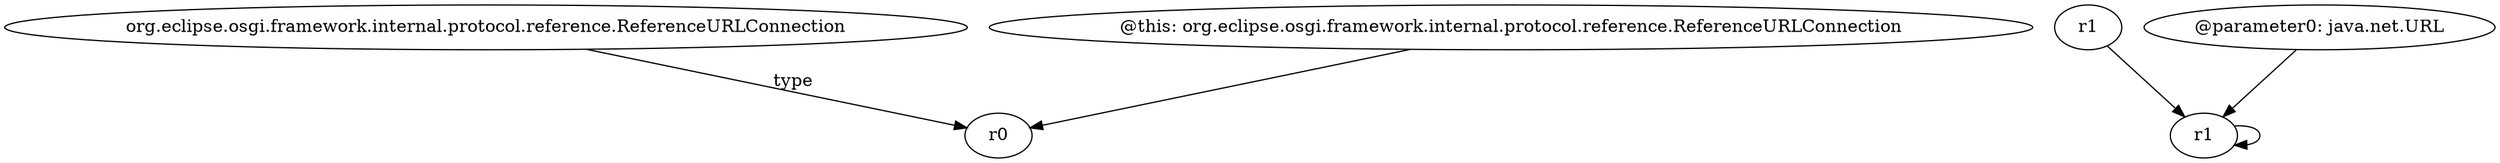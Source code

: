 digraph g {
0[label="org.eclipse.osgi.framework.internal.protocol.reference.ReferenceURLConnection"]
1[label="r0"]
0->1[label="type"]
2[label="r1"]
3[label="r1"]
2->3[label=""]
4[label="@this: org.eclipse.osgi.framework.internal.protocol.reference.ReferenceURLConnection"]
4->1[label=""]
3->3[label=""]
5[label="@parameter0: java.net.URL"]
5->3[label=""]
}